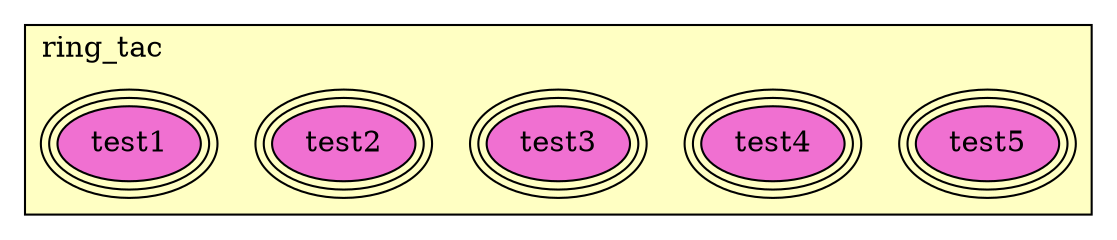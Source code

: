 digraph HoTT_Classes_tests_ring_tac {
  graph [ratio=0.5]
  node [style=filled]
ring_tac_test5 [label="test5", URL=<ring_tac.html#test5>, peripheries=3, fillcolor="#F070D1"] ;
ring_tac_test4 [label="test4", URL=<ring_tac.html#test4>, peripheries=3, fillcolor="#F070D1"] ;
ring_tac_test3 [label="test3", URL=<ring_tac.html#test3>, peripheries=3, fillcolor="#F070D1"] ;
ring_tac_test2 [label="test2", URL=<ring_tac.html#test2>, peripheries=3, fillcolor="#F070D1"] ;
ring_tac_test1 [label="test1", URL=<ring_tac.html#test1>, peripheries=3, fillcolor="#F070D1"] ;
subgraph cluster_ring_tac { label="ring_tac"; fillcolor="#FFFFC3"; labeljust=l; style=filled 
ring_tac_test1; ring_tac_test2; ring_tac_test3; ring_tac_test4; ring_tac_test5; };
} /* END */
